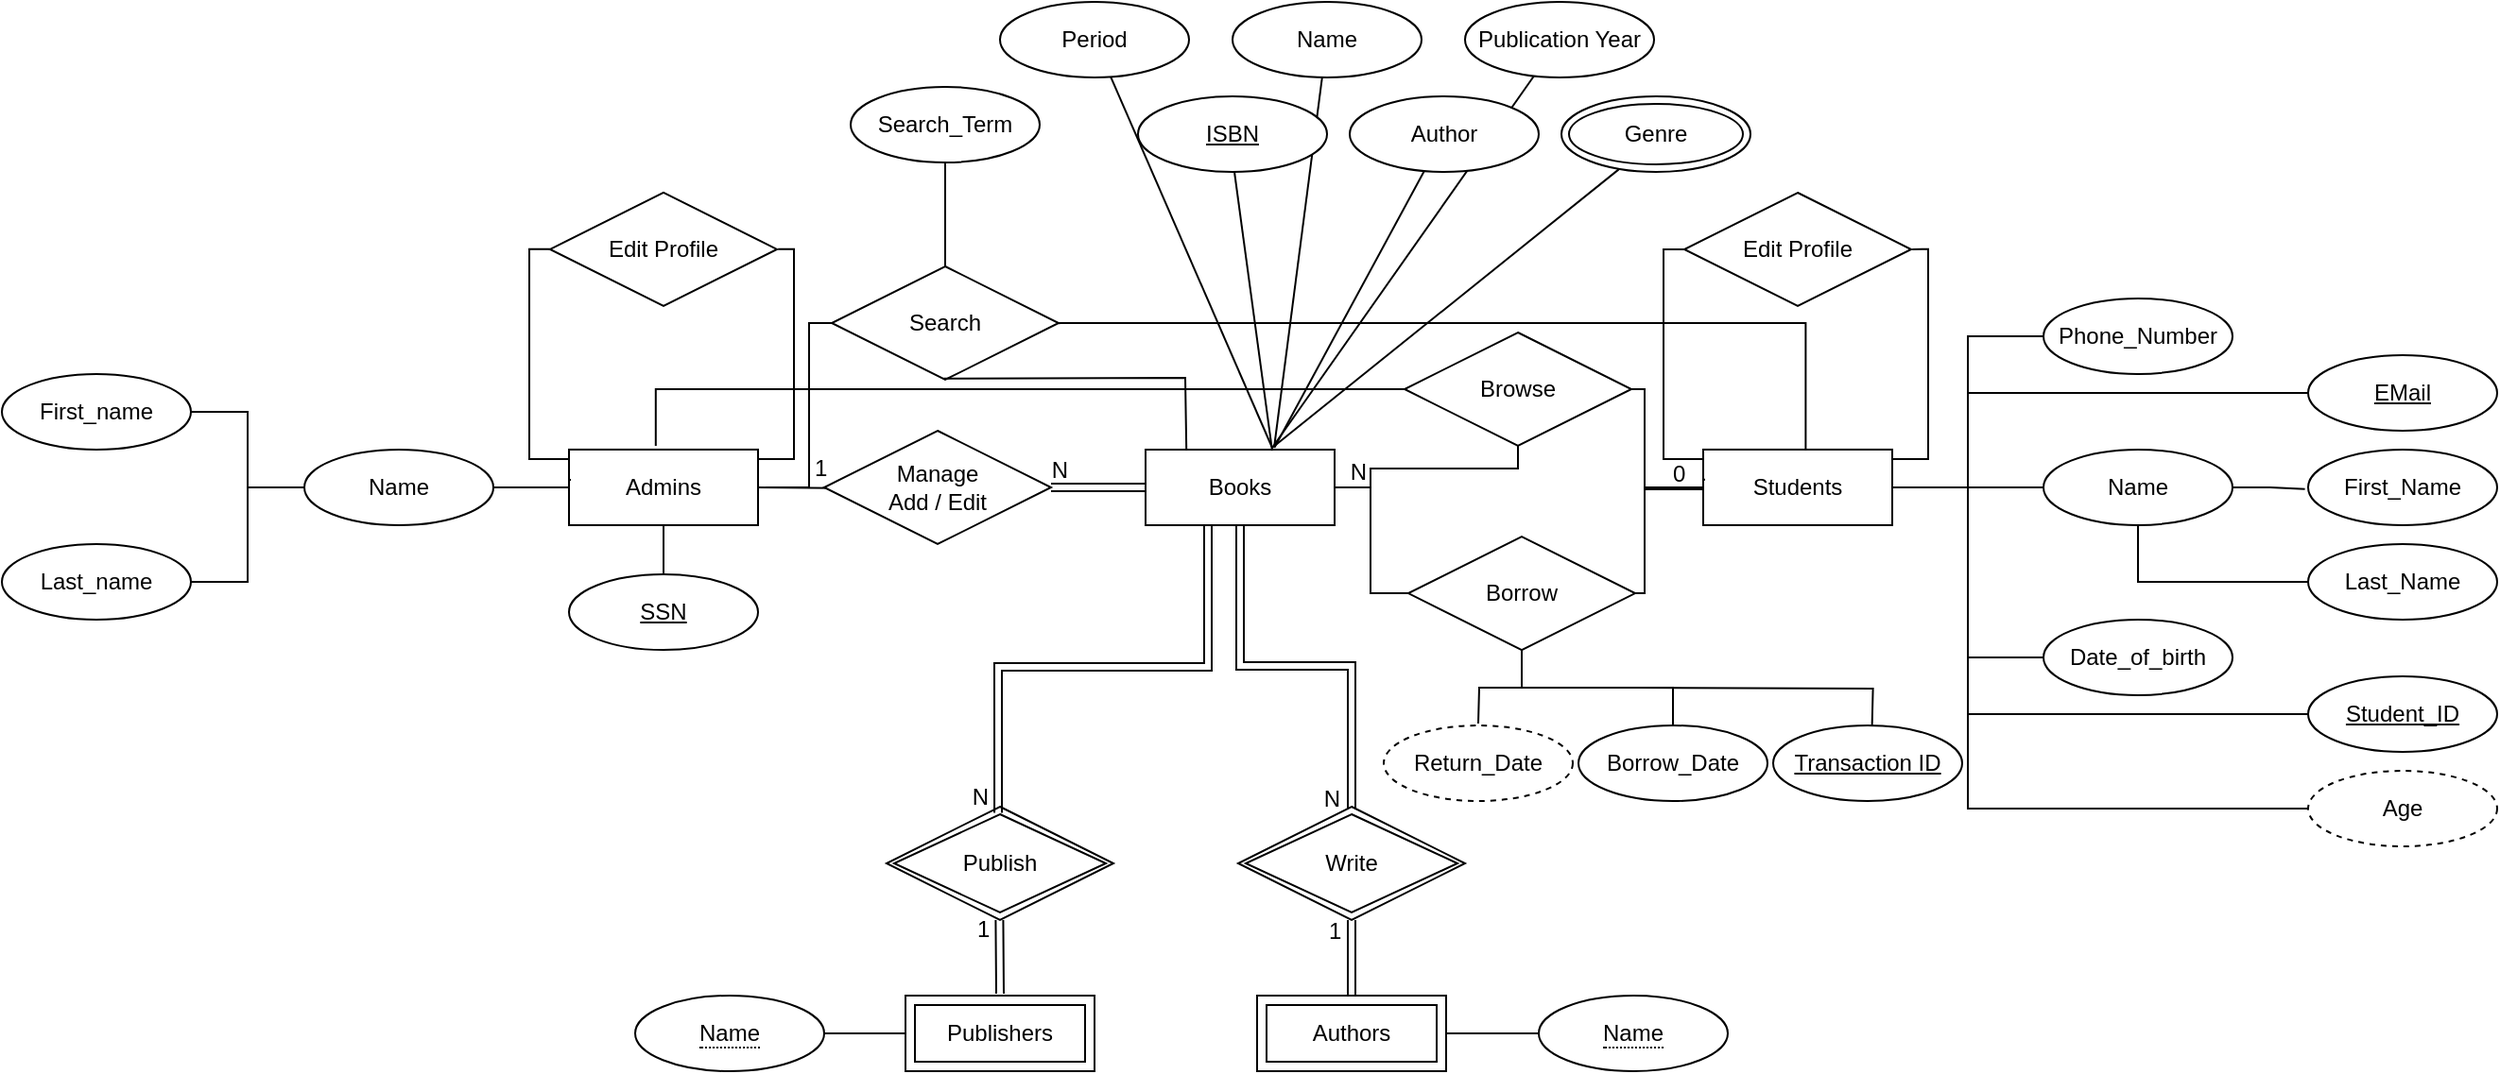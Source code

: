 <mxfile version="24.2.5" type="device">
  <diagram name="Page-1" id="FnEajupuEFHm1K5T8d87">
    <mxGraphModel dx="2372" dy="1140" grid="0" gridSize="10" guides="1" tooltips="1" connect="0" arrows="1" fold="1" page="0" pageScale="1" pageWidth="850" pageHeight="1100" math="0" shadow="0">
      <root>
        <mxCell id="0" />
        <mxCell id="1" parent="0" />
        <mxCell id="0NC9Y0o0XBNzcpzKdtO9-19" style="edgeStyle=orthogonalEdgeStyle;rounded=0;orthogonalLoop=1;jettySize=auto;html=1;endArrow=none;endFill=0;" parent="1" source="0NC9Y0o0XBNzcpzKdtO9-1" target="0NC9Y0o0XBNzcpzKdtO9-20" edge="1">
          <mxGeometry relative="1" as="geometry">
            <mxPoint x="450" y="-70.03" as="targetPoint" />
          </mxGeometry>
        </mxCell>
        <mxCell id="PeXRtOiVHppe9KRzmUJ1-21" style="edgeStyle=orthogonalEdgeStyle;rounded=0;orthogonalLoop=1;jettySize=auto;html=1;endArrow=none;endFill=0;" parent="1" source="0NC9Y0o0XBNzcpzKdtO9-1" target="PeXRtOiVHppe9KRzmUJ1-22" edge="1">
          <mxGeometry relative="1" as="geometry">
            <mxPoint x="240" y="-10.03" as="targetPoint" />
            <Array as="points">
              <mxPoint x="440" y="-70" />
              <mxPoint x="440" y="20" />
            </Array>
          </mxGeometry>
        </mxCell>
        <mxCell id="PeXRtOiVHppe9KRzmUJ1-26" style="edgeStyle=orthogonalEdgeStyle;rounded=0;orthogonalLoop=1;jettySize=auto;html=1;entryX=0;entryY=0.5;entryDx=0;entryDy=0;endArrow=none;endFill=0;" parent="1" source="0NC9Y0o0XBNzcpzKdtO9-1" target="PeXRtOiVHppe9KRzmUJ1-41" edge="1">
          <mxGeometry relative="1" as="geometry">
            <mxPoint x="350" y="-120.03" as="targetPoint" />
          </mxGeometry>
        </mxCell>
        <mxCell id="PeXRtOiVHppe9KRzmUJ1-53" style="edgeStyle=orthogonalEdgeStyle;rounded=0;orthogonalLoop=1;jettySize=auto;html=1;entryX=0;entryY=0.5;entryDx=0;entryDy=0;endArrow=none;endFill=0;" parent="1" source="0NC9Y0o0XBNzcpzKdtO9-1" target="PeXRtOiVHppe9KRzmUJ1-24" edge="1">
          <mxGeometry relative="1" as="geometry">
            <Array as="points">
              <mxPoint x="440" y="-70" />
              <mxPoint x="440" y="100" />
            </Array>
          </mxGeometry>
        </mxCell>
        <mxCell id="PeXRtOiVHppe9KRzmUJ1-74" style="edgeStyle=orthogonalEdgeStyle;rounded=0;orthogonalLoop=1;jettySize=auto;html=1;entryX=0;entryY=0.5;entryDx=0;entryDy=0;endArrow=none;endFill=0;" parent="1" source="0NC9Y0o0XBNzcpzKdtO9-1" target="PeXRtOiVHppe9KRzmUJ1-29" edge="1">
          <mxGeometry relative="1" as="geometry">
            <Array as="points">
              <mxPoint x="440" y="-70" />
              <mxPoint x="440" y="-120" />
            </Array>
          </mxGeometry>
        </mxCell>
        <mxCell id="0NC9Y0o0XBNzcpzKdtO9-1" value="Students" style="whiteSpace=wrap;html=1;align=center;" parent="1" vertex="1">
          <mxGeometry x="300" y="-90.03" width="100" height="40" as="geometry" />
        </mxCell>
        <mxCell id="PeXRtOiVHppe9KRzmUJ1-43" style="edgeStyle=orthogonalEdgeStyle;rounded=0;orthogonalLoop=1;jettySize=auto;html=1;endArrow=none;endFill=0;" parent="1" source="0NC9Y0o0XBNzcpzKdtO9-4" target="PeXRtOiVHppe9KRzmUJ1-44" edge="1">
          <mxGeometry relative="1" as="geometry">
            <mxPoint x="-250" y="-120.03" as="targetPoint" />
          </mxGeometry>
        </mxCell>
        <mxCell id="PeXRtOiVHppe9KRzmUJ1-58" style="edgeStyle=orthogonalEdgeStyle;rounded=0;orthogonalLoop=1;jettySize=auto;html=1;entryX=1;entryY=0.5;entryDx=0;entryDy=0;endArrow=none;endFill=0;" parent="1" source="0NC9Y0o0XBNzcpzKdtO9-4" target="PeXRtOiVHppe9KRzmUJ1-33" edge="1">
          <mxGeometry relative="1" as="geometry" />
        </mxCell>
        <mxCell id="0NC9Y0o0XBNzcpzKdtO9-4" value="Admins" style="whiteSpace=wrap;html=1;align=center;" parent="1" vertex="1">
          <mxGeometry x="-300" y="-90.03" width="100" height="40" as="geometry" />
        </mxCell>
        <mxCell id="PeXRtOiVHppe9KRzmUJ1-55" style="edgeStyle=orthogonalEdgeStyle;rounded=0;orthogonalLoop=1;jettySize=auto;html=1;entryX=1;entryY=0.5;entryDx=0;entryDy=0;shape=link;" parent="1" source="0NC9Y0o0XBNzcpzKdtO9-6" target="PeXRtOiVHppe9KRzmUJ1-48" edge="1">
          <mxGeometry relative="1" as="geometry" />
        </mxCell>
        <mxCell id="0NC9Y0o0XBNzcpzKdtO9-6" value="Books" style="whiteSpace=wrap;html=1;align=center;" parent="1" vertex="1">
          <mxGeometry x="5" y="-90" width="100" height="40" as="geometry" />
        </mxCell>
        <mxCell id="PeXRtOiVHppe9KRzmUJ1-79" style="edgeStyle=orthogonalEdgeStyle;rounded=0;orthogonalLoop=1;jettySize=auto;html=1;entryX=0.5;entryY=1;entryDx=0;entryDy=0;endArrow=none;endFill=0;shape=link;" parent="1" source="0NC9Y0o0XBNzcpzKdtO9-9" edge="1">
          <mxGeometry relative="1" as="geometry">
            <mxPoint x="114.0" y="158.97" as="targetPoint" />
          </mxGeometry>
        </mxCell>
        <mxCell id="PeXRtOiVHppe9KRzmUJ1-104" style="edgeStyle=orthogonalEdgeStyle;rounded=0;orthogonalLoop=1;jettySize=auto;html=1;entryX=0;entryY=0.5;entryDx=0;entryDy=0;endArrow=none;endFill=0;" parent="1" source="0NC9Y0o0XBNzcpzKdtO9-9" target="PeXRtOiVHppe9KRzmUJ1-103" edge="1">
          <mxGeometry relative="1" as="geometry" />
        </mxCell>
        <mxCell id="0NC9Y0o0XBNzcpzKdtO9-9" value="Authors" style="shape=ext;margin=3;double=1;whiteSpace=wrap;html=1;align=center;strokeColor=default;" parent="1" vertex="1">
          <mxGeometry x="64" y="199" width="100" height="40" as="geometry" />
        </mxCell>
        <mxCell id="0NC9Y0o0XBNzcpzKdtO9-13" value="Name" style="ellipse;whiteSpace=wrap;html=1;align=center;" parent="1" vertex="1">
          <mxGeometry x="51" y="-327" width="100" height="40" as="geometry" />
        </mxCell>
        <mxCell id="PeXRtOiVHppe9KRzmUJ1-54" style="edgeStyle=orthogonalEdgeStyle;rounded=0;orthogonalLoop=1;jettySize=auto;html=1;entryX=0;entryY=0.5;entryDx=0;entryDy=0;endArrow=none;endFill=0;" parent="1" source="0NC9Y0o0XBNzcpzKdtO9-20" target="PeXRtOiVHppe9KRzmUJ1-18" edge="1">
          <mxGeometry relative="1" as="geometry">
            <Array as="points">
              <mxPoint x="440" y="-70" />
              <mxPoint x="440" y="50" />
              <mxPoint x="620" y="50" />
            </Array>
          </mxGeometry>
        </mxCell>
        <mxCell id="PeXRtOiVHppe9KRzmUJ1-75" style="edgeStyle=orthogonalEdgeStyle;rounded=0;orthogonalLoop=1;jettySize=auto;html=1;entryX=0;entryY=0.5;entryDx=0;entryDy=0;endArrow=none;endFill=0;" parent="1" source="0NC9Y0o0XBNzcpzKdtO9-20" target="EMKNZlUPLuMflJqEqhBI-5" edge="1">
          <mxGeometry relative="1" as="geometry">
            <Array as="points">
              <mxPoint x="530" y="-20" />
            </Array>
          </mxGeometry>
        </mxCell>
        <mxCell id="0NC9Y0o0XBNzcpzKdtO9-20" value="&lt;div&gt;&lt;span style=&quot;background-color: initial;&quot;&gt;Name&lt;/span&gt;&lt;br&gt;&lt;/div&gt;" style="ellipse;whiteSpace=wrap;html=1;align=center;" parent="1" vertex="1">
          <mxGeometry x="480" y="-90.03" width="100" height="40" as="geometry" />
        </mxCell>
        <mxCell id="0NC9Y0o0XBNzcpzKdtO9-23" value="First_Name" style="ellipse;whiteSpace=wrap;html=1;align=center;" parent="1" vertex="1">
          <mxGeometry x="620" y="-90" width="100" height="40" as="geometry" />
        </mxCell>
        <mxCell id="EMKNZlUPLuMflJqEqhBI-5" value="Last_Name" style="ellipse;whiteSpace=wrap;html=1;align=center;" parent="1" vertex="1">
          <mxGeometry x="620" y="-40.03" width="100" height="40" as="geometry" />
        </mxCell>
        <mxCell id="4kVZr0BEafaqYxeCBqYQ-102" style="rounded=0;orthogonalLoop=1;jettySize=auto;html=1;endArrow=none;endFill=0;" edge="1" parent="1" source="PeXRtOiVHppe9KRzmUJ1-4">
          <mxGeometry relative="1" as="geometry">
            <mxPoint x="72" y="-91" as="targetPoint" />
          </mxGeometry>
        </mxCell>
        <mxCell id="PeXRtOiVHppe9KRzmUJ1-4" value="Publication Year" style="ellipse;whiteSpace=wrap;html=1;align=center;" parent="1" vertex="1">
          <mxGeometry x="174" y="-327" width="100" height="40" as="geometry" />
        </mxCell>
        <mxCell id="PeXRtOiVHppe9KRzmUJ1-18" value="Student_ID" style="ellipse;whiteSpace=wrap;html=1;align=center;fontStyle=4;" parent="1" vertex="1">
          <mxGeometry x="620" y="30" width="100" height="40" as="geometry" />
        </mxCell>
        <mxCell id="PeXRtOiVHppe9KRzmUJ1-22" value="Date_of_birth" style="ellipse;whiteSpace=wrap;html=1;align=center;" parent="1" vertex="1">
          <mxGeometry x="480" y="-0.03" width="100" height="40" as="geometry" />
        </mxCell>
        <mxCell id="PeXRtOiVHppe9KRzmUJ1-24" value="Age" style="ellipse;whiteSpace=wrap;html=1;align=center;dashed=1;" parent="1" vertex="1">
          <mxGeometry x="620" y="80" width="100" height="40" as="geometry" />
        </mxCell>
        <mxCell id="PeXRtOiVHppe9KRzmUJ1-29" value="&lt;u&gt;EMail&lt;/u&gt;" style="ellipse;whiteSpace=wrap;html=1;align=center;" parent="1" vertex="1">
          <mxGeometry x="620" y="-140.0" width="100" height="40" as="geometry" />
        </mxCell>
        <mxCell id="PeXRtOiVHppe9KRzmUJ1-32" style="edgeStyle=orthogonalEdgeStyle;rounded=0;orthogonalLoop=1;jettySize=auto;html=1;endArrow=none;endFill=0;" parent="1" source="PeXRtOiVHppe9KRzmUJ1-33" target="PeXRtOiVHppe9KRzmUJ1-34" edge="1">
          <mxGeometry relative="1" as="geometry" />
        </mxCell>
        <mxCell id="PeXRtOiVHppe9KRzmUJ1-56" style="edgeStyle=orthogonalEdgeStyle;rounded=0;orthogonalLoop=1;jettySize=auto;html=1;entryX=1;entryY=0.5;entryDx=0;entryDy=0;endArrow=none;endFill=0;" parent="1" source="PeXRtOiVHppe9KRzmUJ1-33" target="PeXRtOiVHppe9KRzmUJ1-35" edge="1">
          <mxGeometry relative="1" as="geometry" />
        </mxCell>
        <mxCell id="PeXRtOiVHppe9KRzmUJ1-33" value="Name" style="ellipse;whiteSpace=wrap;html=1;align=center;" parent="1" vertex="1">
          <mxGeometry x="-440" y="-90.03" width="100" height="40" as="geometry" />
        </mxCell>
        <mxCell id="PeXRtOiVHppe9KRzmUJ1-34" value="First_name" style="ellipse;whiteSpace=wrap;html=1;align=center;" parent="1" vertex="1">
          <mxGeometry x="-600" y="-130.03" width="100" height="40" as="geometry" />
        </mxCell>
        <mxCell id="PeXRtOiVHppe9KRzmUJ1-35" value="Last_name" style="ellipse;whiteSpace=wrap;html=1;align=center;" parent="1" vertex="1">
          <mxGeometry x="-600.0" y="-40.03" width="100" height="40" as="geometry" />
        </mxCell>
        <mxCell id="PeXRtOiVHppe9KRzmUJ1-41" value="Phone_Number" style="ellipse;whiteSpace=wrap;html=1;align=center;" parent="1" vertex="1">
          <mxGeometry x="480" y="-170.03" width="100" height="40" as="geometry" />
        </mxCell>
        <mxCell id="PeXRtOiVHppe9KRzmUJ1-44" value="SSN" style="ellipse;whiteSpace=wrap;html=1;align=center;fontStyle=4;" parent="1" vertex="1">
          <mxGeometry x="-300" y="-23.97" width="100" height="40" as="geometry" />
        </mxCell>
        <mxCell id="PeXRtOiVHppe9KRzmUJ1-59" style="edgeStyle=orthogonalEdgeStyle;rounded=0;orthogonalLoop=1;jettySize=auto;html=1;entryX=1;entryY=0.5;entryDx=0;entryDy=0;endArrow=none;endFill=0;" parent="1" target="0NC9Y0o0XBNzcpzKdtO9-4" edge="1">
          <mxGeometry relative="1" as="geometry">
            <mxPoint x="-90" y="-70" as="sourcePoint" />
          </mxGeometry>
        </mxCell>
        <mxCell id="PeXRtOiVHppe9KRzmUJ1-48" value="Manage&lt;div&gt;Add / Edit&lt;/div&gt;" style="shape=rhombus;perimeter=rhombusPerimeter;whiteSpace=wrap;html=1;align=center;" parent="1" vertex="1">
          <mxGeometry x="-165" y="-100" width="120" height="60" as="geometry" />
        </mxCell>
        <mxCell id="PeXRtOiVHppe9KRzmUJ1-39" value="Genre" style="ellipse;shape=doubleEllipse;whiteSpace=wrap;html=1;" parent="1" vertex="1">
          <mxGeometry x="225" y="-277" width="100" height="40" as="geometry" />
        </mxCell>
        <mxCell id="PeXRtOiVHppe9KRzmUJ1-71" style="edgeStyle=orthogonalEdgeStyle;rounded=0;orthogonalLoop=1;jettySize=auto;html=1;entryX=0;entryY=0.5;entryDx=0;entryDy=0;endArrow=none;endFill=0;" parent="1" source="PeXRtOiVHppe9KRzmUJ1-67" target="0NC9Y0o0XBNzcpzKdtO9-1" edge="1">
          <mxGeometry relative="1" as="geometry">
            <Array as="points">
              <mxPoint x="269" y="-14" />
              <mxPoint x="269" y="-70" />
            </Array>
          </mxGeometry>
        </mxCell>
        <mxCell id="PeXRtOiVHppe9KRzmUJ1-78" style="edgeStyle=orthogonalEdgeStyle;rounded=0;orthogonalLoop=1;jettySize=auto;html=1;entryX=1;entryY=0.5;entryDx=0;entryDy=0;endArrow=none;endFill=0;" parent="1" source="PeXRtOiVHppe9KRzmUJ1-67" target="0NC9Y0o0XBNzcpzKdtO9-6" edge="1">
          <mxGeometry relative="1" as="geometry">
            <Array as="points">
              <mxPoint x="124" y="-14" />
              <mxPoint x="124" y="-70" />
            </Array>
          </mxGeometry>
        </mxCell>
        <mxCell id="4kVZr0BEafaqYxeCBqYQ-64" value="" style="edgeStyle=orthogonalEdgeStyle;rounded=0;orthogonalLoop=1;jettySize=auto;html=1;endArrow=none;endFill=0;entryX=0.523;entryY=0.014;entryDx=0;entryDy=0;entryPerimeter=0;" edge="1" parent="1">
          <mxGeometry relative="1" as="geometry">
            <mxPoint x="264.0" y="36" as="sourcePoint" />
            <mxPoint x="389.3" y="56.56" as="targetPoint" />
          </mxGeometry>
        </mxCell>
        <mxCell id="4kVZr0BEafaqYxeCBqYQ-67" style="edgeStyle=orthogonalEdgeStyle;rounded=0;orthogonalLoop=1;jettySize=auto;html=1;endArrow=none;endFill=0;" edge="1" parent="1" source="PeXRtOiVHppe9KRzmUJ1-67" target="4kVZr0BEafaqYxeCBqYQ-68">
          <mxGeometry relative="1" as="geometry">
            <mxPoint x="204" y="62.857" as="targetPoint" />
          </mxGeometry>
        </mxCell>
        <mxCell id="4kVZr0BEafaqYxeCBqYQ-84" style="edgeStyle=orthogonalEdgeStyle;rounded=0;orthogonalLoop=1;jettySize=auto;html=1;endArrow=none;endFill=0;" edge="1" parent="1" source="PeXRtOiVHppe9KRzmUJ1-67">
          <mxGeometry relative="1" as="geometry">
            <mxPoint x="181" y="55" as="targetPoint" />
          </mxGeometry>
        </mxCell>
        <mxCell id="PeXRtOiVHppe9KRzmUJ1-67" value="Borrow" style="shape=rhombus;perimeter=rhombusPerimeter;whiteSpace=wrap;html=1;align=center;" parent="1" vertex="1">
          <mxGeometry x="144" y="-43.97" width="120" height="60" as="geometry" />
        </mxCell>
        <mxCell id="PeXRtOiVHppe9KRzmUJ1-72" style="edgeStyle=orthogonalEdgeStyle;rounded=0;orthogonalLoop=1;jettySize=auto;html=1;entryX=-0.017;entryY=0.523;entryDx=0;entryDy=0;entryPerimeter=0;endArrow=none;endFill=0;" parent="1" source="0NC9Y0o0XBNzcpzKdtO9-20" target="0NC9Y0o0XBNzcpzKdtO9-23" edge="1">
          <mxGeometry relative="1" as="geometry" />
        </mxCell>
        <mxCell id="PeXRtOiVHppe9KRzmUJ1-81" style="edgeStyle=orthogonalEdgeStyle;rounded=0;orthogonalLoop=1;jettySize=auto;html=1;entryX=0.5;entryY=1;entryDx=0;entryDy=0;endArrow=none;endFill=0;shape=link;exitX=0.5;exitY=0.033;exitDx=0;exitDy=0;exitPerimeter=0;" parent="1" target="0NC9Y0o0XBNzcpzKdtO9-6" edge="1" source="PeXRtOiVHppe9KRzmUJ1-88">
          <mxGeometry relative="1" as="geometry">
            <mxPoint x="55.0" y="-0.03" as="sourcePoint" />
          </mxGeometry>
        </mxCell>
        <mxCell id="PeXRtOiVHppe9KRzmUJ1-88" value="Write" style="shape=rhombus;double=1;perimeter=rhombusPerimeter;whiteSpace=wrap;html=1;align=center;" parent="1" vertex="1">
          <mxGeometry x="54" y="99" width="120" height="60" as="geometry" />
        </mxCell>
        <mxCell id="PeXRtOiVHppe9KRzmUJ1-99" value="Transaction ID" style="ellipse;whiteSpace=wrap;html=1;align=center;fontStyle=4;" parent="1" vertex="1">
          <mxGeometry x="337" y="56" width="100" height="40" as="geometry" />
        </mxCell>
        <mxCell id="PeXRtOiVHppe9KRzmUJ1-103" value="&lt;span style=&quot;border-bottom: 1px dotted&quot;&gt;Name&lt;/span&gt;" style="ellipse;whiteSpace=wrap;html=1;align=center;" parent="1" vertex="1">
          <mxGeometry x="213" y="199" width="100" height="40" as="geometry" />
        </mxCell>
        <mxCell id="4kVZr0BEafaqYxeCBqYQ-7" value="" style="edgeStyle=orthogonalEdgeStyle;rounded=0;orthogonalLoop=1;jettySize=auto;html=1;endArrow=none;endFill=0;" edge="1" parent="1" source="4kVZr0BEafaqYxeCBqYQ-3" target="0NC9Y0o0XBNzcpzKdtO9-6">
          <mxGeometry relative="1" as="geometry">
            <Array as="points">
              <mxPoint x="124" y="-80" />
              <mxPoint x="124" y="-70" />
            </Array>
          </mxGeometry>
        </mxCell>
        <mxCell id="4kVZr0BEafaqYxeCBqYQ-3" value="Browse" style="shape=rhombus;perimeter=rhombusPerimeter;whiteSpace=wrap;html=1;align=center;" vertex="1" parent="1">
          <mxGeometry x="142" y="-152" width="120" height="60" as="geometry" />
        </mxCell>
        <mxCell id="4kVZr0BEafaqYxeCBqYQ-6" style="edgeStyle=orthogonalEdgeStyle;rounded=0;orthogonalLoop=1;jettySize=auto;html=1;entryX=0.992;entryY=0.5;entryDx=0;entryDy=0;entryPerimeter=0;endArrow=none;endFill=0;" edge="1" parent="1" target="4kVZr0BEafaqYxeCBqYQ-3">
          <mxGeometry relative="1" as="geometry">
            <mxPoint x="300" y="-69" as="sourcePoint" />
            <mxPoint x="264" y="-79.81" as="targetPoint" />
            <Array as="points">
              <mxPoint x="269" y="-69" />
              <mxPoint x="269" y="-122" />
            </Array>
          </mxGeometry>
        </mxCell>
        <mxCell id="4kVZr0BEafaqYxeCBqYQ-123" style="edgeStyle=orthogonalEdgeStyle;rounded=0;orthogonalLoop=1;jettySize=auto;html=1;endArrow=none;endFill=0;" edge="1" parent="1" source="4kVZr0BEafaqYxeCBqYQ-8">
          <mxGeometry relative="1" as="geometry">
            <mxPoint x="-168" y="219" as="targetPoint" />
          </mxGeometry>
        </mxCell>
        <mxCell id="4kVZr0BEafaqYxeCBqYQ-8" value="Publishers" style="shape=ext;margin=3;double=1;whiteSpace=wrap;html=1;align=center;" vertex="1" parent="1">
          <mxGeometry x="-122" y="199" width="100" height="40" as="geometry" />
        </mxCell>
        <mxCell id="4kVZr0BEafaqYxeCBqYQ-38" value="Publish" style="shape=rhombus;double=1;perimeter=rhombusPerimeter;whiteSpace=wrap;html=1;align=center;" vertex="1" parent="1">
          <mxGeometry x="-132" y="99" width="120" height="60" as="geometry" />
        </mxCell>
        <mxCell id="4kVZr0BEafaqYxeCBqYQ-39" style="edgeStyle=orthogonalEdgeStyle;rounded=0;orthogonalLoop=1;jettySize=auto;html=1;entryX=0.492;entryY=0.055;entryDx=0;entryDy=0;entryPerimeter=0;endArrow=none;endFill=0;shape=link;" edge="1" parent="1" source="0NC9Y0o0XBNzcpzKdtO9-6" target="4kVZr0BEafaqYxeCBqYQ-38">
          <mxGeometry relative="1" as="geometry">
            <Array as="points">
              <mxPoint x="38" y="25" />
              <mxPoint x="-73" y="25" />
            </Array>
          </mxGeometry>
        </mxCell>
        <mxCell id="4kVZr0BEafaqYxeCBqYQ-40" value="" style="shape=link;html=1;rounded=0;" edge="1" parent="1">
          <mxGeometry relative="1" as="geometry">
            <mxPoint x="-72.29" y="159" as="sourcePoint" />
            <mxPoint x="-72" y="198" as="targetPoint" />
          </mxGeometry>
        </mxCell>
        <mxCell id="4kVZr0BEafaqYxeCBqYQ-41" value="1" style="resizable=0;html=1;whiteSpace=wrap;align=left;verticalAlign=bottom;" connectable="0" vertex="1" parent="4kVZr0BEafaqYxeCBqYQ-40">
          <mxGeometry x="-1" relative="1" as="geometry">
            <mxPoint x="-14" y="13" as="offset" />
          </mxGeometry>
        </mxCell>
        <mxCell id="4kVZr0BEafaqYxeCBqYQ-42" value="N" style="resizable=0;html=1;whiteSpace=wrap;align=right;verticalAlign=bottom;" connectable="0" vertex="1" parent="4kVZr0BEafaqYxeCBqYQ-40">
          <mxGeometry x="1" relative="1" as="geometry">
            <mxPoint x="-4" y="-95" as="offset" />
          </mxGeometry>
        </mxCell>
        <mxCell id="4kVZr0BEafaqYxeCBqYQ-47" value="N" style="resizable=0;html=1;whiteSpace=wrap;align=right;verticalAlign=bottom;" connectable="0" vertex="1" parent="4kVZr0BEafaqYxeCBqYQ-40">
          <mxGeometry x="1" relative="1" as="geometry">
            <mxPoint x="182" y="-94" as="offset" />
          </mxGeometry>
        </mxCell>
        <mxCell id="4kVZr0BEafaqYxeCBqYQ-48" value="1" style="resizable=0;html=1;whiteSpace=wrap;align=left;verticalAlign=bottom;" connectable="0" vertex="1" parent="4kVZr0BEafaqYxeCBqYQ-40">
          <mxGeometry x="-1" relative="1" as="geometry">
            <mxPoint x="172" y="14" as="offset" />
          </mxGeometry>
        </mxCell>
        <mxCell id="4kVZr0BEafaqYxeCBqYQ-58" value="1" style="resizable=0;html=1;whiteSpace=wrap;align=left;verticalAlign=bottom;" connectable="0" vertex="1" parent="1">
          <mxGeometry x="-172" y="-72" as="geometry" />
        </mxCell>
        <mxCell id="4kVZr0BEafaqYxeCBqYQ-59" value="N" style="resizable=0;html=1;whiteSpace=wrap;align=right;verticalAlign=bottom;" connectable="0" vertex="1" parent="1">
          <mxGeometry x="-35" y="-71" as="geometry" />
        </mxCell>
        <mxCell id="4kVZr0BEafaqYxeCBqYQ-62" value="0" style="resizable=0;html=1;whiteSpace=wrap;align=left;verticalAlign=bottom;direction=south;" connectable="0" vertex="1" parent="1">
          <mxGeometry x="282" y="-69" as="geometry" />
        </mxCell>
        <mxCell id="4kVZr0BEafaqYxeCBqYQ-63" value="N" style="resizable=0;html=1;whiteSpace=wrap;align=right;verticalAlign=bottom;" connectable="0" vertex="1" parent="1">
          <mxGeometry x="123" y="-70" as="geometry" />
        </mxCell>
        <mxCell id="4kVZr0BEafaqYxeCBqYQ-68" value="Borrow_Date" style="ellipse;whiteSpace=wrap;html=1;align=center;" vertex="1" parent="1">
          <mxGeometry x="234" y="55.997" width="100" height="40" as="geometry" />
        </mxCell>
        <mxCell id="4kVZr0BEafaqYxeCBqYQ-101" style="rounded=0;orthogonalLoop=1;jettySize=auto;html=1;endArrow=none;endFill=0;" edge="1" parent="1" source="4kVZr0BEafaqYxeCBqYQ-70">
          <mxGeometry relative="1" as="geometry">
            <mxPoint x="72" y="-91" as="targetPoint" />
          </mxGeometry>
        </mxCell>
        <mxCell id="4kVZr0BEafaqYxeCBqYQ-70" value="Period" style="ellipse;whiteSpace=wrap;html=1;align=center;" vertex="1" parent="1">
          <mxGeometry x="-72" y="-327" width="100" height="40" as="geometry" />
        </mxCell>
        <mxCell id="4kVZr0BEafaqYxeCBqYQ-83" value="Return_Date" style="ellipse;whiteSpace=wrap;html=1;align=center;dashed=1;" vertex="1" parent="1">
          <mxGeometry x="131" y="56" width="100" height="40" as="geometry" />
        </mxCell>
        <mxCell id="4kVZr0BEafaqYxeCBqYQ-85" value="Edit Profile" style="shape=rhombus;perimeter=rhombusPerimeter;whiteSpace=wrap;html=1;align=center;" vertex="1" parent="1">
          <mxGeometry x="290" y="-226" width="120" height="60" as="geometry" />
        </mxCell>
        <mxCell id="4kVZr0BEafaqYxeCBqYQ-88" style="edgeStyle=orthogonalEdgeStyle;rounded=0;orthogonalLoop=1;jettySize=auto;html=1;entryX=1.005;entryY=0.499;entryDx=0;entryDy=0;entryPerimeter=0;endArrow=none;endFill=0;" edge="1" parent="1" source="0NC9Y0o0XBNzcpzKdtO9-1" target="4kVZr0BEafaqYxeCBqYQ-85">
          <mxGeometry relative="1" as="geometry">
            <Array as="points">
              <mxPoint x="419" y="-85" />
              <mxPoint x="419" y="-196" />
            </Array>
          </mxGeometry>
        </mxCell>
        <mxCell id="4kVZr0BEafaqYxeCBqYQ-91" style="edgeStyle=orthogonalEdgeStyle;rounded=0;orthogonalLoop=1;jettySize=auto;html=1;entryX=0.01;entryY=0.397;entryDx=0;entryDy=0;entryPerimeter=0;endArrow=none;endFill=0;" edge="1" parent="1" source="4kVZr0BEafaqYxeCBqYQ-85" target="0NC9Y0o0XBNzcpzKdtO9-1">
          <mxGeometry relative="1" as="geometry">
            <Array as="points">
              <mxPoint x="279" y="-196" />
              <mxPoint x="279" y="-85" />
              <mxPoint x="300" y="-85" />
              <mxPoint x="300" y="-74" />
            </Array>
          </mxGeometry>
        </mxCell>
        <mxCell id="4kVZr0BEafaqYxeCBqYQ-92" value="Edit Profile" style="shape=rhombus;perimeter=rhombusPerimeter;whiteSpace=wrap;html=1;align=center;" vertex="1" parent="1">
          <mxGeometry x="-310" y="-226.05" width="120" height="60" as="geometry" />
        </mxCell>
        <mxCell id="4kVZr0BEafaqYxeCBqYQ-93" style="edgeStyle=orthogonalEdgeStyle;rounded=0;orthogonalLoop=1;jettySize=auto;html=1;entryX=1.005;entryY=0.499;entryDx=0;entryDy=0;entryPerimeter=0;endArrow=none;endFill=0;" edge="1" parent="1" target="4kVZr0BEafaqYxeCBqYQ-92">
          <mxGeometry relative="1" as="geometry">
            <mxPoint x="-200" y="-85.05" as="sourcePoint" />
            <Array as="points">
              <mxPoint x="-181" y="-85.05" />
              <mxPoint x="-181" y="-196.05" />
            </Array>
          </mxGeometry>
        </mxCell>
        <mxCell id="4kVZr0BEafaqYxeCBqYQ-94" style="edgeStyle=orthogonalEdgeStyle;rounded=0;orthogonalLoop=1;jettySize=auto;html=1;entryX=0.01;entryY=0.397;entryDx=0;entryDy=0;entryPerimeter=0;endArrow=none;endFill=0;" edge="1" parent="1" source="4kVZr0BEafaqYxeCBqYQ-92">
          <mxGeometry relative="1" as="geometry">
            <mxPoint x="-299" y="-74.05" as="targetPoint" />
            <Array as="points">
              <mxPoint x="-321" y="-196.05" />
              <mxPoint x="-321" y="-85.05" />
              <mxPoint x="-300" y="-85.05" />
              <mxPoint x="-300" y="-74.05" />
            </Array>
          </mxGeometry>
        </mxCell>
        <mxCell id="4kVZr0BEafaqYxeCBqYQ-97" style="rounded=0;orthogonalLoop=1;jettySize=auto;html=1;entryX=0.598;entryY=0.013;entryDx=0;entryDy=0;entryPerimeter=0;endArrow=none;endFill=0;exitX=0.51;exitY=1;exitDx=0;exitDy=0;exitPerimeter=0;" edge="1" parent="1" source="0NC9Y0o0XBNzcpzKdtO9-11">
          <mxGeometry relative="1" as="geometry">
            <mxPoint x="116.246" y="-266.998" as="sourcePoint" />
            <mxPoint x="72.0" y="-89.38" as="targetPoint" />
          </mxGeometry>
        </mxCell>
        <mxCell id="4kVZr0BEafaqYxeCBqYQ-98" style="rounded=0;orthogonalLoop=1;jettySize=auto;html=1;entryX=0.303;entryY=0.967;entryDx=0;entryDy=0;entryPerimeter=0;endArrow=none;endFill=0;" edge="1" parent="1" target="PeXRtOiVHppe9KRzmUJ1-39">
          <mxGeometry relative="1" as="geometry">
            <mxPoint x="72" y="-91" as="sourcePoint" />
          </mxGeometry>
        </mxCell>
        <mxCell id="4kVZr0BEafaqYxeCBqYQ-99" style="rounded=0;orthogonalLoop=1;jettySize=auto;html=1;entryX=0.682;entryY=-0.029;entryDx=0;entryDy=0;entryPerimeter=0;endArrow=none;endFill=0;" edge="1" parent="1" source="0NC9Y0o0XBNzcpzKdtO9-15" target="0NC9Y0o0XBNzcpzKdtO9-6">
          <mxGeometry relative="1" as="geometry" />
        </mxCell>
        <mxCell id="4kVZr0BEafaqYxeCBqYQ-100" style="rounded=0;orthogonalLoop=1;jettySize=auto;html=1;endArrow=none;endFill=0;" edge="1" parent="1" source="0NC9Y0o0XBNzcpzKdtO9-13">
          <mxGeometry relative="1" as="geometry">
            <mxPoint x="73" y="-91" as="targetPoint" />
          </mxGeometry>
        </mxCell>
        <mxCell id="0NC9Y0o0XBNzcpzKdtO9-11" value="ISBN" style="ellipse;whiteSpace=wrap;html=1;align=center;fontStyle=4;" parent="1" vertex="1">
          <mxGeometry x="1" y="-277" width="100" height="40" as="geometry" />
        </mxCell>
        <mxCell id="0NC9Y0o0XBNzcpzKdtO9-15" value="Author" style="ellipse;whiteSpace=wrap;html=1;align=center;" parent="1" vertex="1">
          <mxGeometry x="113" y="-277" width="100" height="40" as="geometry" />
        </mxCell>
        <mxCell id="4kVZr0BEafaqYxeCBqYQ-110" style="edgeStyle=orthogonalEdgeStyle;rounded=0;orthogonalLoop=1;jettySize=auto;html=1;endArrow=none;endFill=0;" edge="1" parent="1" source="4kVZr0BEafaqYxeCBqYQ-103">
          <mxGeometry relative="1" as="geometry">
            <mxPoint x="-101" y="-241.714" as="targetPoint" />
          </mxGeometry>
        </mxCell>
        <mxCell id="4kVZr0BEafaqYxeCBqYQ-103" value="Search" style="shape=rhombus;perimeter=rhombusPerimeter;whiteSpace=wrap;html=1;align=center;" vertex="1" parent="1">
          <mxGeometry x="-161" y="-187" width="120" height="60" as="geometry" />
        </mxCell>
        <mxCell id="4kVZr0BEafaqYxeCBqYQ-104" style="edgeStyle=orthogonalEdgeStyle;rounded=0;orthogonalLoop=1;jettySize=auto;html=1;entryX=0;entryY=0.433;entryDx=0;entryDy=0;entryPerimeter=0;endArrow=none;endFill=0;" edge="1" parent="1">
          <mxGeometry relative="1" as="geometry">
            <mxPoint x="-196" y="-70" as="sourcePoint" />
            <mxPoint x="-161" y="-157.02" as="targetPoint" />
            <Array as="points">
              <mxPoint x="-173" y="-70" />
              <mxPoint x="-173" y="-157" />
            </Array>
          </mxGeometry>
        </mxCell>
        <mxCell id="4kVZr0BEafaqYxeCBqYQ-105" style="edgeStyle=orthogonalEdgeStyle;rounded=0;orthogonalLoop=1;jettySize=auto;html=1;entryX=0.965;entryY=0.502;entryDx=0;entryDy=0;entryPerimeter=0;endArrow=none;endFill=0;" edge="1" parent="1">
          <mxGeometry relative="1" as="geometry">
            <mxPoint x="354.2" y="-90.03" as="sourcePoint" />
            <mxPoint x="-41.0" y="-156.88" as="targetPoint" />
            <Array as="points">
              <mxPoint x="354" y="-157" />
              <mxPoint x="-40" y="-157" />
            </Array>
          </mxGeometry>
        </mxCell>
        <mxCell id="4kVZr0BEafaqYxeCBqYQ-118" value="Search_Term" style="ellipse;whiteSpace=wrap;html=1;align=center;" vertex="1" parent="1">
          <mxGeometry x="-151" y="-282" width="100" height="40" as="geometry" />
        </mxCell>
        <mxCell id="4kVZr0BEafaqYxeCBqYQ-120" style="rounded=0;orthogonalLoop=1;jettySize=auto;html=1;exitX=0.493;exitY=0.99;exitDx=0;exitDy=0;exitPerimeter=0;endArrow=none;endFill=0;entryX=0.216;entryY=-0.004;entryDx=0;entryDy=0;entryPerimeter=0;" edge="1" parent="1" source="4kVZr0BEafaqYxeCBqYQ-103" target="0NC9Y0o0XBNzcpzKdtO9-6">
          <mxGeometry relative="1" as="geometry">
            <mxPoint x="26" y="-92" as="targetPoint" />
            <Array as="points">
              <mxPoint x="26" y="-128" />
            </Array>
          </mxGeometry>
        </mxCell>
        <mxCell id="4kVZr0BEafaqYxeCBqYQ-121" style="edgeStyle=orthogonalEdgeStyle;rounded=0;orthogonalLoop=1;jettySize=auto;html=1;entryX=0.459;entryY=-0.049;entryDx=0;entryDy=0;entryPerimeter=0;endArrow=none;endFill=0;" edge="1" parent="1" source="4kVZr0BEafaqYxeCBqYQ-3" target="0NC9Y0o0XBNzcpzKdtO9-4">
          <mxGeometry relative="1" as="geometry" />
        </mxCell>
        <mxCell id="4kVZr0BEafaqYxeCBqYQ-124" value="&lt;span style=&quot;border-bottom: 1px dotted&quot;&gt;Name&lt;/span&gt;" style="ellipse;whiteSpace=wrap;html=1;align=center;" vertex="1" parent="1">
          <mxGeometry x="-265" y="199" width="100" height="40" as="geometry" />
        </mxCell>
      </root>
    </mxGraphModel>
  </diagram>
</mxfile>
